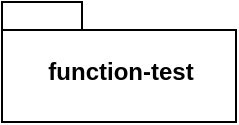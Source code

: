 <mxfile version="20.0.1" type="device"><diagram id="_TyKKFdIqNhigWTJYqOR" name="Page-1"><mxGraphModel dx="1102" dy="571" grid="0" gridSize="10" guides="1" tooltips="1" connect="1" arrows="1" fold="1" page="1" pageScale="1" pageWidth="1100" pageHeight="850" math="0" shadow="0"><root><mxCell id="0"/><mxCell id="1" parent="0"/><mxCell id="WLkpntjzAPbI9BlpjhVs-1" value="function-test" style="shape=folder;fontStyle=1;spacingTop=10;tabWidth=40;tabHeight=14;tabPosition=left;html=1;" vertex="1" parent="1"><mxGeometry x="509" y="427" width="117" height="60" as="geometry"/></mxCell></root></mxGraphModel></diagram></mxfile>